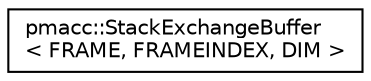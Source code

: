 digraph "Graphical Class Hierarchy"
{
 // LATEX_PDF_SIZE
  edge [fontname="Helvetica",fontsize="10",labelfontname="Helvetica",labelfontsize="10"];
  node [fontname="Helvetica",fontsize="10",shape=record];
  rankdir="LR";
  Node0 [label="pmacc::StackExchangeBuffer\l\< FRAME, FRAMEINDEX, DIM \>",height=0.2,width=0.4,color="black", fillcolor="white", style="filled",URL="$classpmacc_1_1_stack_exchange_buffer.html",tooltip="Can be used for creating several DataBox types from an Exchange."];
}
